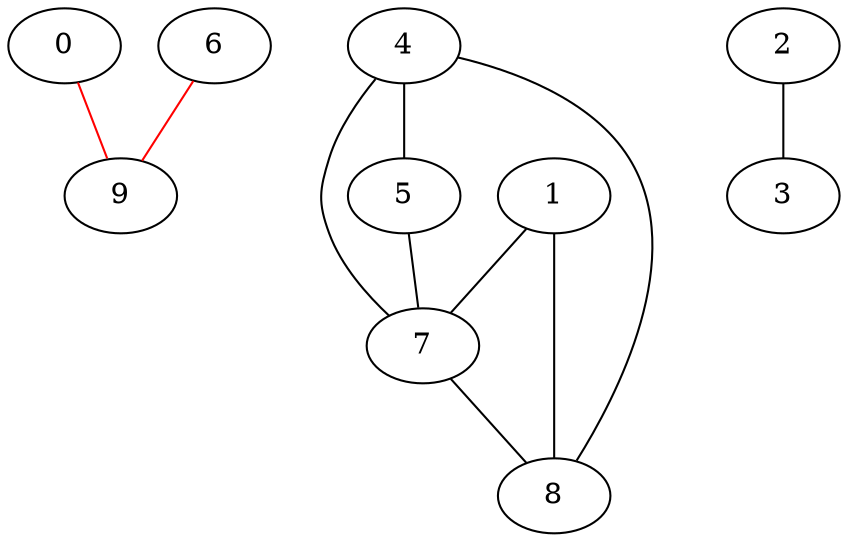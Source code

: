 graph test3
 { 
0 -- 9  [color=red];
1 -- 7 ;
1 -- 8 ;
2 -- 3 ;
3
4 -- 5 ;
4 -- 7 ;
4 -- 8 ;
5 -- 7 ;
6 -- 9  [color=red];
7 -- 8 ;
8
9

}